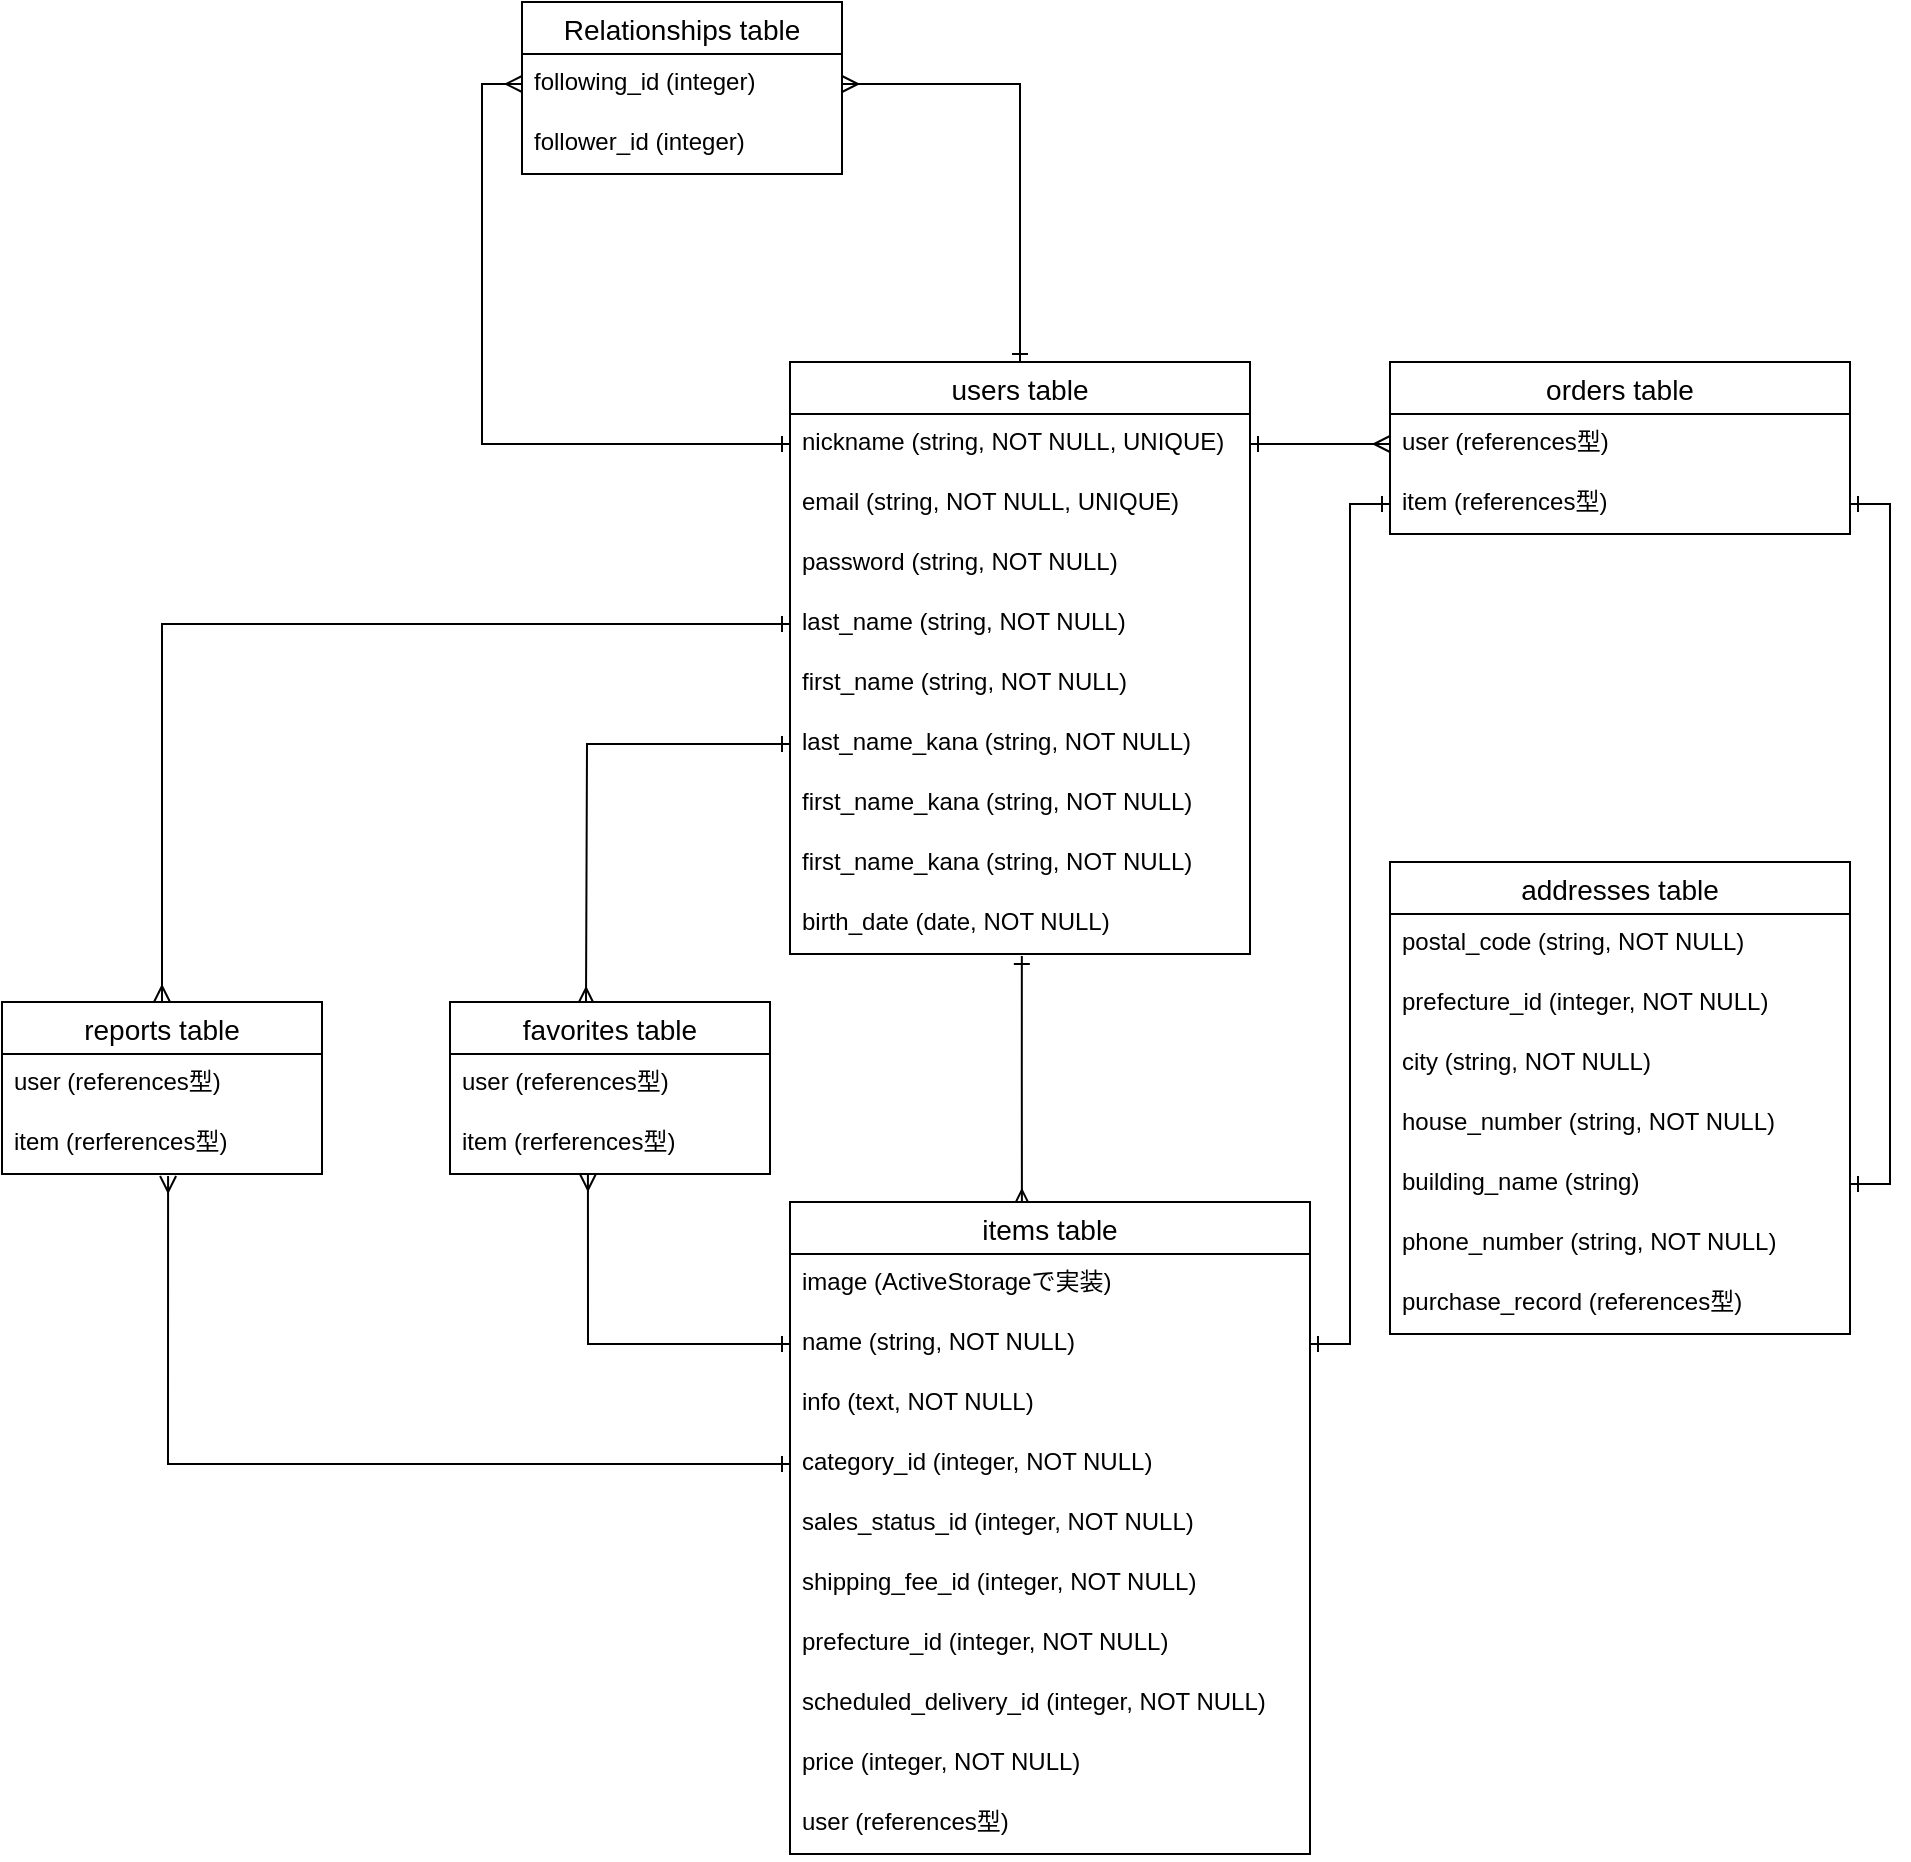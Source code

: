 <mxfile version="13.6.5">
    <diagram id="NdG-aff58-Icixrcfdwj" name="ページ1">
        <mxGraphModel dx="1969" dy="635" grid="1" gridSize="10" guides="1" tooltips="1" connect="1" arrows="1" fold="0" page="1" pageScale="1" pageWidth="827" pageHeight="1169" math="0" shadow="0">
            <root>
                <mxCell id="0"/>
                <mxCell id="1" parent="0"/>
                <mxCell id="23" style="edgeStyle=orthogonalEdgeStyle;rounded=0;orthogonalLoop=1;jettySize=auto;html=1;exitX=0.504;exitY=1.033;exitDx=0;exitDy=0;entryX=0.446;entryY=0.006;entryDx=0;entryDy=0;endArrow=ERmany;endFill=0;startArrow=ERone;startFill=0;exitPerimeter=0;entryPerimeter=0;" parent="1" source="31" target="7" edge="1">
                    <mxGeometry relative="1" as="geometry">
                        <mxPoint x="74" y="590" as="targetPoint"/>
                    </mxGeometry>
                </mxCell>
                <mxCell id="24" style="edgeStyle=orthogonalEdgeStyle;rounded=0;orthogonalLoop=1;jettySize=auto;html=1;exitX=1;exitY=0.5;exitDx=0;exitDy=0;endArrow=ERone;endFill=0;startArrow=ERone;startFill=0;entryX=0;entryY=0.5;entryDx=0;entryDy=0;" parent="1" source="9" target="14" edge="1">
                    <mxGeometry relative="1" as="geometry">
                        <mxPoint x="434" y="360" as="targetPoint"/>
                    </mxGeometry>
                </mxCell>
                <mxCell id="44" style="edgeStyle=orthogonalEdgeStyle;rounded=0;orthogonalLoop=1;jettySize=auto;html=1;exitX=1;exitY=0.5;exitDx=0;exitDy=0;entryX=1;entryY=0.5;entryDx=0;entryDy=0;startArrow=ERone;startFill=0;endArrow=ERone;endFill=0;" parent="1" source="14" target="40" edge="1">
                    <mxGeometry relative="1" as="geometry"/>
                </mxCell>
                <mxCell id="47" style="edgeStyle=orthogonalEdgeStyle;rounded=0;orthogonalLoop=1;jettySize=auto;html=1;exitX=1;exitY=0.5;exitDx=0;exitDy=0;entryX=0;entryY=0.5;entryDx=0;entryDy=0;endArrow=ERmany;endFill=0;startArrow=ERone;startFill=0;" parent="1" source="3" target="13" edge="1">
                    <mxGeometry relative="1" as="geometry"/>
                </mxCell>
                <mxCell id="DlleSxFra5z3VCKensdR-52" style="edgeStyle=orthogonalEdgeStyle;rounded=0;orthogonalLoop=1;jettySize=auto;html=1;exitX=0;exitY=0.5;exitDx=0;exitDy=0;startArrow=ERone;startFill=0;endArrow=ERmany;endFill=0;" parent="1" source="28" edge="1">
                    <mxGeometry relative="1" as="geometry">
                        <mxPoint x="122" y="561" as="targetPoint"/>
                    </mxGeometry>
                </mxCell>
                <mxCell id="DlleSxFra5z3VCKensdR-53" style="edgeStyle=orthogonalEdgeStyle;rounded=0;orthogonalLoop=1;jettySize=auto;html=1;exitX=0;exitY=0.5;exitDx=0;exitDy=0;endArrow=ERmany;endFill=0;startArrow=ERone;startFill=0;entryX=0.431;entryY=1;entryDx=0;entryDy=0;entryPerimeter=0;" parent="1" source="9" target="DlleSxFra5z3VCKensdR-50" edge="1">
                    <mxGeometry relative="1" as="geometry">
                        <mxPoint x="124" y="650" as="targetPoint"/>
                    </mxGeometry>
                </mxCell>
                <mxCell id="12" value="orders table" style="swimlane;fontStyle=0;childLayout=stackLayout;horizontal=1;startSize=26;horizontalStack=0;resizeParent=1;resizeParentMax=0;resizeLast=0;collapsible=1;marginBottom=0;align=center;fontSize=14;" parent="1" vertex="1">
                    <mxGeometry x="524" y="240" width="230" height="86" as="geometry"/>
                </mxCell>
                <mxCell id="13" value="user (references型)" style="text;strokeColor=none;fillColor=none;spacingLeft=4;spacingRight=4;overflow=hidden;rotatable=0;points=[[0,0.5],[1,0.5]];portConstraint=eastwest;fontSize=12;" parent="12" vertex="1">
                    <mxGeometry y="26" width="230" height="30" as="geometry"/>
                </mxCell>
                <mxCell id="14" value="item (references型)" style="text;strokeColor=none;fillColor=none;spacingLeft=4;spacingRight=4;overflow=hidden;rotatable=0;points=[[0,0.5],[1,0.5]];portConstraint=eastwest;fontSize=12;" parent="12" vertex="1">
                    <mxGeometry y="56" width="230" height="30" as="geometry"/>
                </mxCell>
                <mxCell id="17" value="addresses table" style="swimlane;fontStyle=0;childLayout=stackLayout;horizontal=1;startSize=26;horizontalStack=0;resizeParent=1;resizeParentMax=0;resizeLast=0;collapsible=1;marginBottom=0;align=center;fontSize=14;" parent="1" vertex="1">
                    <mxGeometry x="524" y="490" width="230" height="236" as="geometry"/>
                </mxCell>
                <mxCell id="18" value="postal_code (string, NOT NULL)" style="text;strokeColor=none;fillColor=none;spacingLeft=4;spacingRight=4;overflow=hidden;rotatable=0;points=[[0,0.5],[1,0.5]];portConstraint=eastwest;fontSize=12;" parent="17" vertex="1">
                    <mxGeometry y="26" width="230" height="30" as="geometry"/>
                </mxCell>
                <mxCell id="19" value="prefecture_id (integer, NOT NULL)" style="text;strokeColor=none;fillColor=none;spacingLeft=4;spacingRight=4;overflow=hidden;rotatable=0;points=[[0,0.5],[1,0.5]];portConstraint=eastwest;fontSize=12;" parent="17" vertex="1">
                    <mxGeometry y="56" width="230" height="30" as="geometry"/>
                </mxCell>
                <mxCell id="20" value="city (string, NOT NULL)" style="text;strokeColor=none;fillColor=none;spacingLeft=4;spacingRight=4;overflow=hidden;rotatable=0;points=[[0,0.5],[1,0.5]];portConstraint=eastwest;fontSize=12;" parent="17" vertex="1">
                    <mxGeometry y="86" width="230" height="30" as="geometry"/>
                </mxCell>
                <mxCell id="21" value="house_number (string, NOT NULL)" style="text;strokeColor=none;fillColor=none;spacingLeft=4;spacingRight=4;overflow=hidden;rotatable=0;points=[[0,0.5],[1,0.5]];portConstraint=eastwest;fontSize=12;" parent="17" vertex="1">
                    <mxGeometry y="116" width="230" height="30" as="geometry"/>
                </mxCell>
                <mxCell id="40" value="building_name (string)" style="text;strokeColor=none;fillColor=none;spacingLeft=4;spacingRight=4;overflow=hidden;rotatable=0;points=[[0,0.5],[1,0.5]];portConstraint=eastwest;fontSize=12;" parent="17" vertex="1">
                    <mxGeometry y="146" width="230" height="30" as="geometry"/>
                </mxCell>
                <mxCell id="41" value="phone_number (string, NOT NULL)" style="text;strokeColor=none;fillColor=none;spacingLeft=4;spacingRight=4;overflow=hidden;rotatable=0;points=[[0,0.5],[1,0.5]];portConstraint=eastwest;fontSize=12;" parent="17" vertex="1">
                    <mxGeometry y="176" width="230" height="30" as="geometry"/>
                </mxCell>
                <mxCell id="42" value="purchase_record (references型)" style="text;strokeColor=none;fillColor=none;spacingLeft=4;spacingRight=4;overflow=hidden;rotatable=0;points=[[0,0.5],[1,0.5]];portConstraint=eastwest;fontSize=12;" parent="17" vertex="1">
                    <mxGeometry y="206" width="230" height="30" as="geometry"/>
                </mxCell>
                <mxCell id="48" value="Relationships table" style="swimlane;fontStyle=0;childLayout=stackLayout;horizontal=1;startSize=26;horizontalStack=0;resizeParent=1;resizeParentMax=0;resizeLast=0;collapsible=1;marginBottom=0;align=center;fontSize=14;" parent="1" vertex="1">
                    <mxGeometry x="90" y="60" width="160" height="86" as="geometry"/>
                </mxCell>
                <mxCell id="49" value="following_id (integer)" style="text;strokeColor=none;fillColor=none;spacingLeft=4;spacingRight=4;overflow=hidden;rotatable=0;points=[[0,0.5],[1,0.5]];portConstraint=eastwest;fontSize=12;" parent="48" vertex="1">
                    <mxGeometry y="26" width="160" height="30" as="geometry"/>
                </mxCell>
                <mxCell id="50" value="follower_id (integer)" style="text;strokeColor=none;fillColor=none;spacingLeft=4;spacingRight=4;overflow=hidden;rotatable=0;points=[[0,0.5],[1,0.5]];portConstraint=eastwest;fontSize=12;" parent="48" vertex="1">
                    <mxGeometry y="56" width="160" height="30" as="geometry"/>
                </mxCell>
                <mxCell id="7" value="items table" style="swimlane;fontStyle=0;childLayout=stackLayout;horizontal=1;startSize=26;horizontalStack=0;resizeParent=1;resizeParentMax=0;resizeLast=0;collapsible=1;marginBottom=0;align=center;fontSize=14;" parent="1" vertex="1">
                    <mxGeometry x="224" y="660" width="260" height="326" as="geometry"/>
                </mxCell>
                <mxCell id="8" value="image (ActiveStorageで実装)" style="text;strokeColor=none;fillColor=none;spacingLeft=4;spacingRight=4;overflow=hidden;rotatable=0;points=[[0,0.5],[1,0.5]];portConstraint=eastwest;fontSize=12;" parent="7" vertex="1">
                    <mxGeometry y="26" width="260" height="30" as="geometry"/>
                </mxCell>
                <mxCell id="9" value="name (string, NOT NULL)" style="text;strokeColor=none;fillColor=none;spacingLeft=4;spacingRight=4;overflow=hidden;rotatable=0;points=[[0,0.5],[1,0.5]];portConstraint=eastwest;fontSize=12;" parent="7" vertex="1">
                    <mxGeometry y="56" width="260" height="30" as="geometry"/>
                </mxCell>
                <mxCell id="10" value="info (text, NOT NULL)" style="text;strokeColor=none;fillColor=none;spacingLeft=4;spacingRight=4;overflow=hidden;rotatable=0;points=[[0,0.5],[1,0.5]];portConstraint=eastwest;fontSize=12;" parent="7" vertex="1">
                    <mxGeometry y="86" width="260" height="30" as="geometry"/>
                </mxCell>
                <mxCell id="11" value="category_id (integer, NOT NULL)" style="text;strokeColor=none;fillColor=none;spacingLeft=4;spacingRight=4;overflow=hidden;rotatable=0;points=[[0,0.5],[1,0.5]];portConstraint=eastwest;fontSize=12;" parent="7" vertex="1">
                    <mxGeometry y="116" width="260" height="30" as="geometry"/>
                </mxCell>
                <mxCell id="34" value="sales_status_id (integer, NOT NULL)" style="text;strokeColor=none;fillColor=none;spacingLeft=4;spacingRight=4;overflow=hidden;rotatable=0;points=[[0,0.5],[1,0.5]];portConstraint=eastwest;fontSize=12;" parent="7" vertex="1">
                    <mxGeometry y="146" width="260" height="30" as="geometry"/>
                </mxCell>
                <mxCell id="35" value="shipping_fee_id (integer, NOT NULL)" style="text;strokeColor=none;fillColor=none;spacingLeft=4;spacingRight=4;overflow=hidden;rotatable=0;points=[[0,0.5],[1,0.5]];portConstraint=eastwest;fontSize=12;" parent="7" vertex="1">
                    <mxGeometry y="176" width="260" height="30" as="geometry"/>
                </mxCell>
                <mxCell id="36" value="prefecture_id (integer, NOT NULL)" style="text;strokeColor=none;fillColor=none;spacingLeft=4;spacingRight=4;overflow=hidden;rotatable=0;points=[[0,0.5],[1,0.5]];portConstraint=eastwest;fontSize=12;" parent="7" vertex="1">
                    <mxGeometry y="206" width="260" height="30" as="geometry"/>
                </mxCell>
                <mxCell id="37" value="scheduled_delivery_id (integer, NOT NULL)" style="text;strokeColor=none;fillColor=none;spacingLeft=4;spacingRight=4;overflow=hidden;rotatable=0;points=[[0,0.5],[1,0.5]];portConstraint=eastwest;fontSize=12;" parent="7" vertex="1">
                    <mxGeometry y="236" width="260" height="30" as="geometry"/>
                </mxCell>
                <mxCell id="38" value="price (integer, NOT NULL)" style="text;strokeColor=none;fillColor=none;spacingLeft=4;spacingRight=4;overflow=hidden;rotatable=0;points=[[0,0.5],[1,0.5]];portConstraint=eastwest;fontSize=12;" parent="7" vertex="1">
                    <mxGeometry y="266" width="260" height="30" as="geometry"/>
                </mxCell>
                <mxCell id="39" value="user (references型)" style="text;strokeColor=none;fillColor=none;spacingLeft=4;spacingRight=4;overflow=hidden;rotatable=0;points=[[0,0.5],[1,0.5]];portConstraint=eastwest;fontSize=12;" parent="7" vertex="1">
                    <mxGeometry y="296" width="260" height="30" as="geometry"/>
                </mxCell>
                <mxCell id="52" style="edgeStyle=orthogonalEdgeStyle;rounded=0;orthogonalLoop=1;jettySize=auto;html=1;exitX=0.5;exitY=0;exitDx=0;exitDy=0;entryX=1;entryY=0.5;entryDx=0;entryDy=0;endArrow=ERmany;endFill=0;startArrow=ERone;startFill=0;" parent="1" source="2" target="49" edge="1">
                    <mxGeometry relative="1" as="geometry">
                        <mxPoint x="390" y="80" as="targetPoint"/>
                    </mxGeometry>
                </mxCell>
                <mxCell id="2" value="users table" style="swimlane;fontStyle=0;childLayout=stackLayout;horizontal=1;startSize=26;horizontalStack=0;resizeParent=1;resizeParentMax=0;resizeLast=0;collapsible=1;marginBottom=0;align=center;fontSize=14;" parent="1" vertex="1">
                    <mxGeometry x="224" y="240" width="230" height="296" as="geometry"/>
                </mxCell>
                <mxCell id="3" value="nickname (string, NOT NULL, UNIQUE)" style="text;strokeColor=none;fillColor=none;spacingLeft=4;spacingRight=4;overflow=hidden;rotatable=0;points=[[0,0.5],[1,0.5]];portConstraint=eastwest;fontSize=12;" parent="2" vertex="1">
                    <mxGeometry y="26" width="230" height="30" as="geometry"/>
                </mxCell>
                <mxCell id="4" value="email (string, NOT NULL, UNIQUE)" style="text;strokeColor=none;fillColor=none;spacingLeft=4;spacingRight=4;overflow=hidden;rotatable=0;points=[[0,0.5],[1,0.5]];portConstraint=eastwest;fontSize=12;" parent="2" vertex="1">
                    <mxGeometry y="56" width="230" height="30" as="geometry"/>
                </mxCell>
                <mxCell id="5" value="password (string, NOT NULL)" style="text;strokeColor=none;fillColor=none;spacingLeft=4;spacingRight=4;overflow=hidden;rotatable=0;points=[[0,0.5],[1,0.5]];portConstraint=eastwest;fontSize=12;" parent="2" vertex="1">
                    <mxGeometry y="86" width="230" height="30" as="geometry"/>
                </mxCell>
                <mxCell id="6" value="last_name (string, NOT NULL)" style="text;strokeColor=none;fillColor=none;spacingLeft=4;spacingRight=4;overflow=hidden;rotatable=0;points=[[0,0.5],[1,0.5]];portConstraint=eastwest;fontSize=12;" parent="2" vertex="1">
                    <mxGeometry y="116" width="230" height="30" as="geometry"/>
                </mxCell>
                <mxCell id="27" value="first_name (string, NOT NULL)" style="text;strokeColor=none;fillColor=none;spacingLeft=4;spacingRight=4;overflow=hidden;rotatable=0;points=[[0,0.5],[1,0.5]];portConstraint=eastwest;fontSize=12;" parent="2" vertex="1">
                    <mxGeometry y="146" width="230" height="30" as="geometry"/>
                </mxCell>
                <mxCell id="28" value="last_name_kana (string, NOT NULL)" style="text;strokeColor=none;fillColor=none;spacingLeft=4;spacingRight=4;overflow=hidden;rotatable=0;points=[[0,0.5],[1,0.5]];portConstraint=eastwest;fontSize=12;" parent="2" vertex="1">
                    <mxGeometry y="176" width="230" height="30" as="geometry"/>
                </mxCell>
                <mxCell id="29" value="first_name_kana (string, NOT NULL)" style="text;strokeColor=none;fillColor=none;spacingLeft=4;spacingRight=4;overflow=hidden;rotatable=0;points=[[0,0.5],[1,0.5]];portConstraint=eastwest;fontSize=12;" parent="2" vertex="1">
                    <mxGeometry y="206" width="230" height="30" as="geometry"/>
                </mxCell>
                <mxCell id="30" value="first_name_kana (string, NOT NULL)" style="text;strokeColor=none;fillColor=none;spacingLeft=4;spacingRight=4;overflow=hidden;rotatable=0;points=[[0,0.5],[1,0.5]];portConstraint=eastwest;fontSize=12;" parent="2" vertex="1">
                    <mxGeometry y="236" width="230" height="30" as="geometry"/>
                </mxCell>
                <mxCell id="31" value="birth_date (date, NOT NULL)" style="text;strokeColor=none;fillColor=none;spacingLeft=4;spacingRight=4;overflow=hidden;rotatable=0;points=[[0,0.5],[1,0.5]];portConstraint=eastwest;fontSize=12;" parent="2" vertex="1">
                    <mxGeometry y="266" width="230" height="30" as="geometry"/>
                </mxCell>
                <mxCell id="DlleSxFra5z3VCKensdR-48" value="favorites table" style="swimlane;fontStyle=0;childLayout=stackLayout;horizontal=1;startSize=26;horizontalStack=0;resizeParent=1;resizeParentMax=0;resizeLast=0;collapsible=1;marginBottom=0;align=center;fontSize=14;" parent="1" vertex="1">
                    <mxGeometry x="54" y="560" width="160" height="86" as="geometry"/>
                </mxCell>
                <mxCell id="DlleSxFra5z3VCKensdR-49" value="user (references型)" style="text;strokeColor=none;fillColor=none;spacingLeft=4;spacingRight=4;overflow=hidden;rotatable=0;points=[[0,0.5],[1,0.5]];portConstraint=eastwest;fontSize=12;" parent="DlleSxFra5z3VCKensdR-48" vertex="1">
                    <mxGeometry y="26" width="160" height="30" as="geometry"/>
                </mxCell>
                <mxCell id="DlleSxFra5z3VCKensdR-50" value="item (rerferences型)" style="text;strokeColor=none;fillColor=none;spacingLeft=4;spacingRight=4;overflow=hidden;rotatable=0;points=[[0,0.5],[1,0.5]];portConstraint=eastwest;fontSize=12;" parent="DlleSxFra5z3VCKensdR-48" vertex="1">
                    <mxGeometry y="56" width="160" height="30" as="geometry"/>
                </mxCell>
                <mxCell id="53" style="edgeStyle=orthogonalEdgeStyle;rounded=0;orthogonalLoop=1;jettySize=auto;html=1;exitX=0;exitY=0.5;exitDx=0;exitDy=0;entryX=0;entryY=0.5;entryDx=0;entryDy=0;endArrow=ERmany;endFill=0;startArrow=ERone;startFill=0;" parent="1" source="3" target="49" edge="1">
                    <mxGeometry relative="1" as="geometry">
                        <mxPoint x="60" y="100" as="targetPoint"/>
                    </mxGeometry>
                </mxCell>
                <mxCell id="KtadBdhWirbhnxdSyCqo-66" value="reports table" style="swimlane;fontStyle=0;childLayout=stackLayout;horizontal=1;startSize=26;horizontalStack=0;resizeParent=1;resizeParentMax=0;resizeLast=0;collapsible=1;marginBottom=0;align=center;fontSize=14;" vertex="1" parent="1">
                    <mxGeometry x="-170" y="560" width="160" height="86" as="geometry"/>
                </mxCell>
                <mxCell id="KtadBdhWirbhnxdSyCqo-67" value="user (references型)" style="text;strokeColor=none;fillColor=none;spacingLeft=4;spacingRight=4;overflow=hidden;rotatable=0;points=[[0,0.5],[1,0.5]];portConstraint=eastwest;fontSize=12;" vertex="1" parent="KtadBdhWirbhnxdSyCqo-66">
                    <mxGeometry y="26" width="160" height="30" as="geometry"/>
                </mxCell>
                <mxCell id="KtadBdhWirbhnxdSyCqo-68" value="item (rerferences型)" style="text;strokeColor=none;fillColor=none;spacingLeft=4;spacingRight=4;overflow=hidden;rotatable=0;points=[[0,0.5],[1,0.5]];portConstraint=eastwest;fontSize=12;" vertex="1" parent="KtadBdhWirbhnxdSyCqo-66">
                    <mxGeometry y="56" width="160" height="30" as="geometry"/>
                </mxCell>
                <mxCell id="KtadBdhWirbhnxdSyCqo-70" style="edgeStyle=orthogonalEdgeStyle;rounded=0;orthogonalLoop=1;jettySize=auto;html=1;exitX=0;exitY=0.5;exitDx=0;exitDy=0;entryX=0.5;entryY=0;entryDx=0;entryDy=0;endArrow=ERmany;endFill=0;startArrow=ERone;startFill=0;" edge="1" parent="1" source="6" target="KtadBdhWirbhnxdSyCqo-66">
                    <mxGeometry relative="1" as="geometry"/>
                </mxCell>
                <mxCell id="KtadBdhWirbhnxdSyCqo-71" style="edgeStyle=orthogonalEdgeStyle;rounded=0;orthogonalLoop=1;jettySize=auto;html=1;exitX=0;exitY=0.5;exitDx=0;exitDy=0;endArrow=ERmany;endFill=0;startArrow=ERone;startFill=0;entryX=0.519;entryY=1.033;entryDx=0;entryDy=0;entryPerimeter=0;" edge="1" parent="1" source="11" target="KtadBdhWirbhnxdSyCqo-68">
                    <mxGeometry relative="1" as="geometry">
                        <mxPoint x="-90" y="650" as="targetPoint"/>
                    </mxGeometry>
                </mxCell>
            </root>
        </mxGraphModel>
    </diagram>
</mxfile>